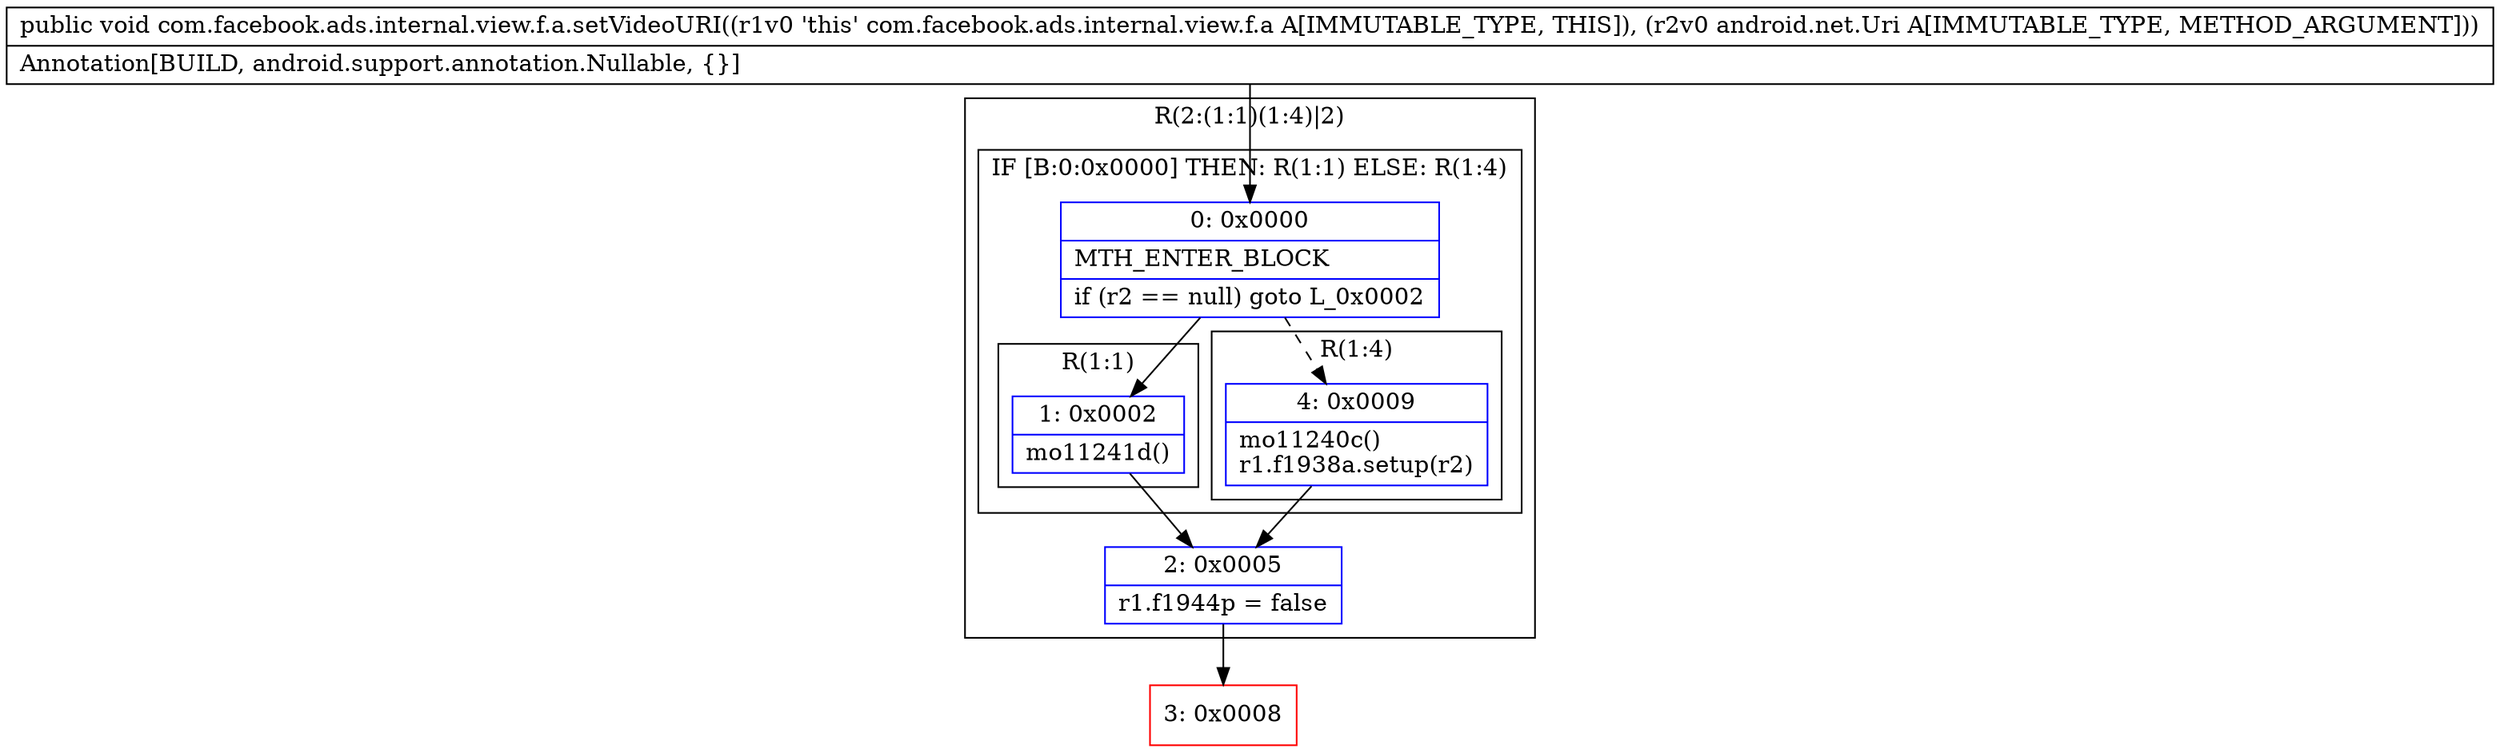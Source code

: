 digraph "CFG forcom.facebook.ads.internal.view.f.a.setVideoURI(Landroid\/net\/Uri;)V" {
subgraph cluster_Region_1200582407 {
label = "R(2:(1:1)(1:4)|2)";
node [shape=record,color=blue];
subgraph cluster_IfRegion_1467170910 {
label = "IF [B:0:0x0000] THEN: R(1:1) ELSE: R(1:4)";
node [shape=record,color=blue];
Node_0 [shape=record,label="{0\:\ 0x0000|MTH_ENTER_BLOCK\l|if (r2 == null) goto L_0x0002\l}"];
subgraph cluster_Region_816423959 {
label = "R(1:1)";
node [shape=record,color=blue];
Node_1 [shape=record,label="{1\:\ 0x0002|mo11241d()\l}"];
}
subgraph cluster_Region_1050505572 {
label = "R(1:4)";
node [shape=record,color=blue];
Node_4 [shape=record,label="{4\:\ 0x0009|mo11240c()\lr1.f1938a.setup(r2)\l}"];
}
}
Node_2 [shape=record,label="{2\:\ 0x0005|r1.f1944p = false\l}"];
}
Node_3 [shape=record,color=red,label="{3\:\ 0x0008}"];
MethodNode[shape=record,label="{public void com.facebook.ads.internal.view.f.a.setVideoURI((r1v0 'this' com.facebook.ads.internal.view.f.a A[IMMUTABLE_TYPE, THIS]), (r2v0 android.net.Uri A[IMMUTABLE_TYPE, METHOD_ARGUMENT]))  | Annotation[BUILD, android.support.annotation.Nullable, \{\}]\l}"];
MethodNode -> Node_0;
Node_0 -> Node_1;
Node_0 -> Node_4[style=dashed];
Node_1 -> Node_2;
Node_4 -> Node_2;
Node_2 -> Node_3;
}

